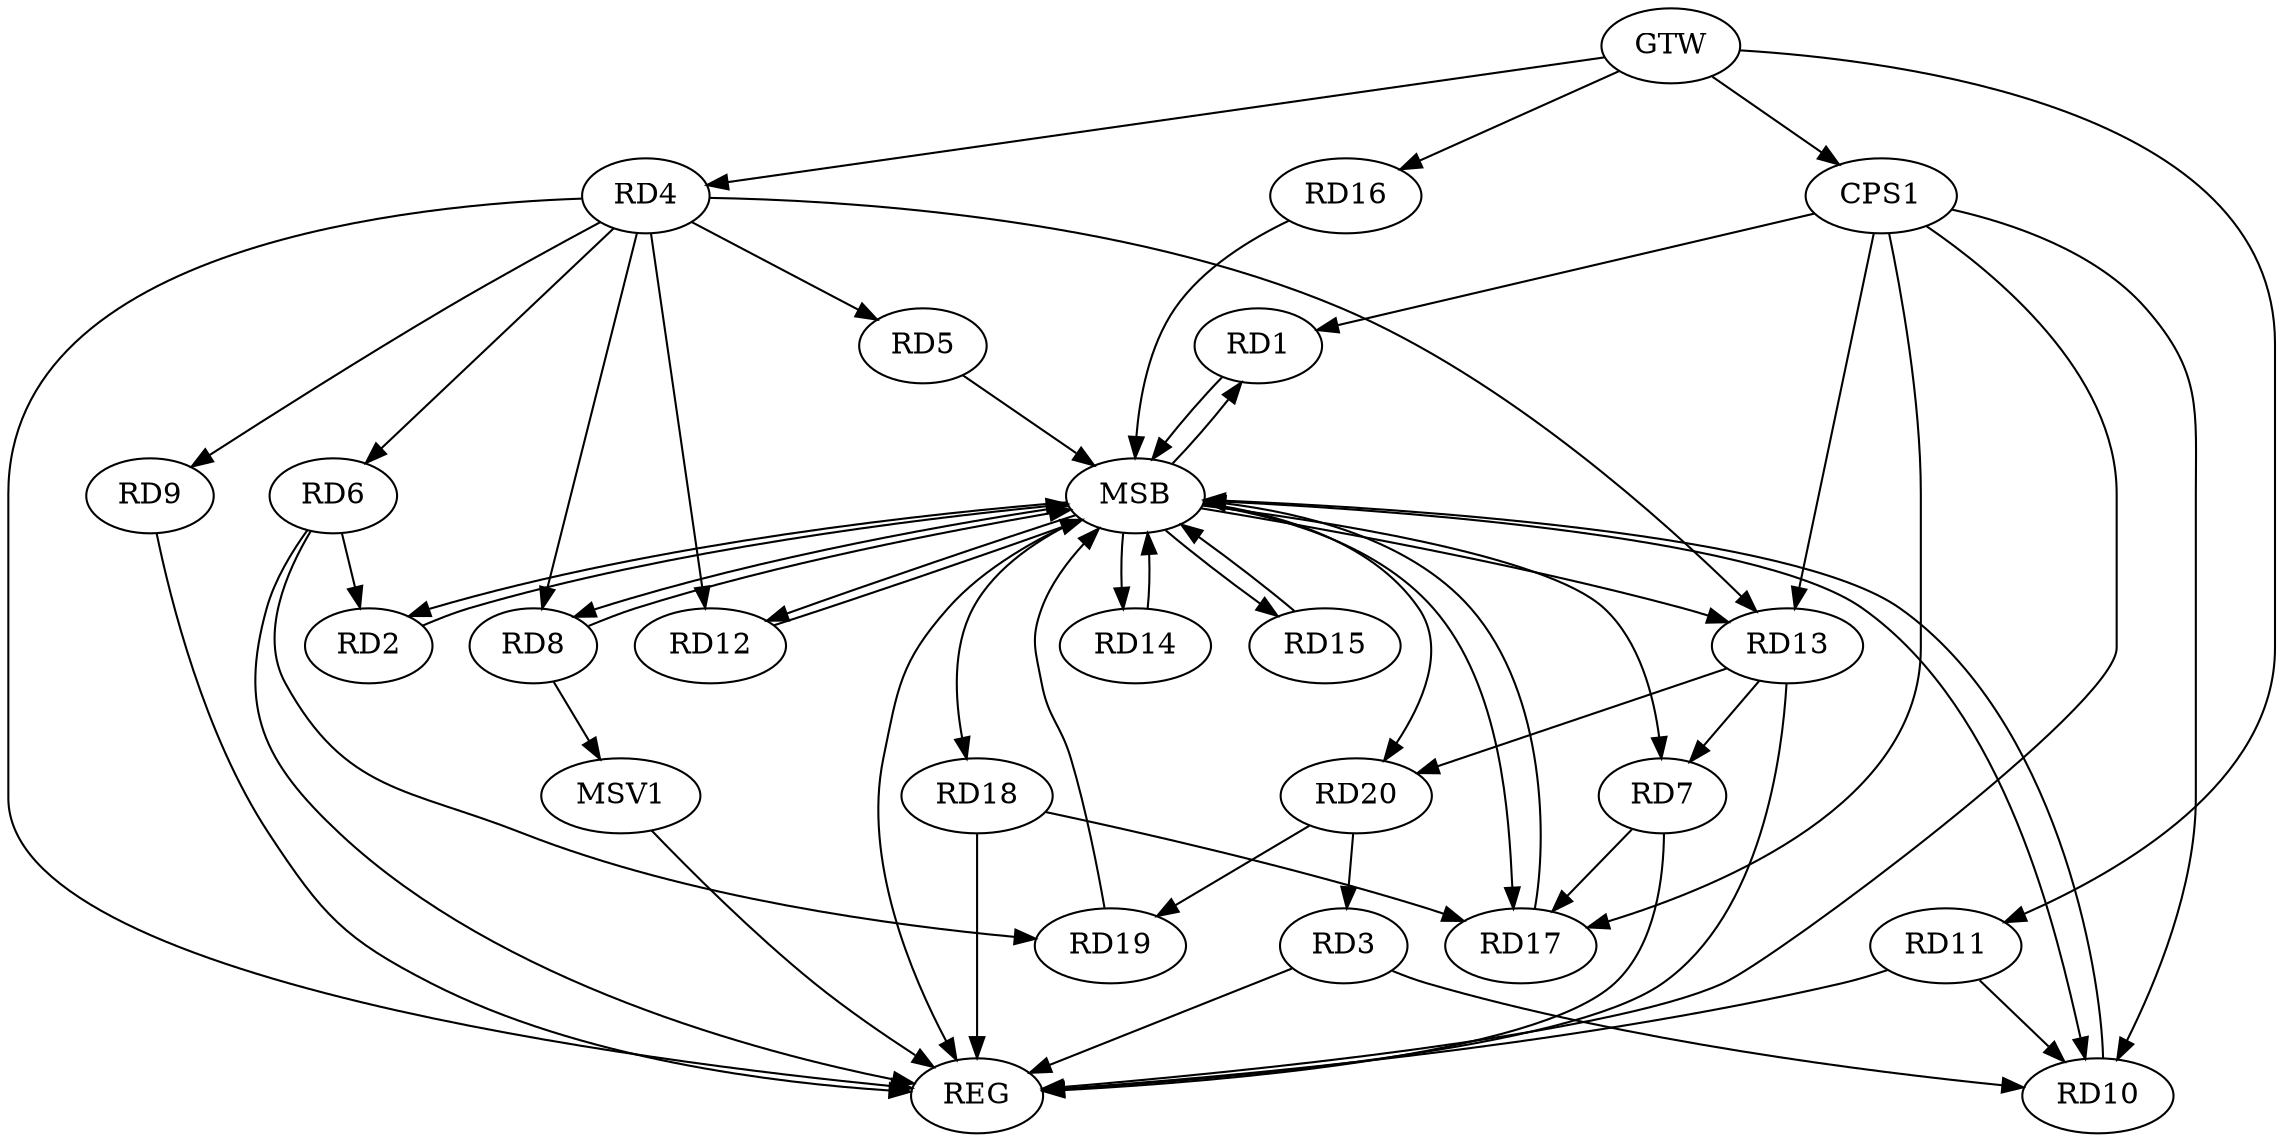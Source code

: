 strict digraph G {
  RD1 [ label="RD1" ];
  RD2 [ label="RD2" ];
  RD3 [ label="RD3" ];
  RD4 [ label="RD4" ];
  RD5 [ label="RD5" ];
  RD6 [ label="RD6" ];
  RD7 [ label="RD7" ];
  RD8 [ label="RD8" ];
  RD9 [ label="RD9" ];
  RD10 [ label="RD10" ];
  RD11 [ label="RD11" ];
  RD12 [ label="RD12" ];
  RD13 [ label="RD13" ];
  RD14 [ label="RD14" ];
  RD15 [ label="RD15" ];
  RD16 [ label="RD16" ];
  RD17 [ label="RD17" ];
  RD18 [ label="RD18" ];
  RD19 [ label="RD19" ];
  RD20 [ label="RD20" ];
  CPS1 [ label="CPS1" ];
  GTW [ label="GTW" ];
  REG [ label="REG" ];
  MSB [ label="MSB" ];
  MSV1 [ label="MSV1" ];
  RD6 -> RD2;
  RD3 -> RD10;
  RD20 -> RD3;
  RD4 -> RD6;
  RD4 -> RD8;
  RD4 -> RD9;
  RD4 -> RD13;
  RD6 -> RD19;
  RD13 -> RD7;
  RD7 -> RD17;
  RD11 -> RD10;
  RD13 -> RD20;
  RD18 -> RD17;
  RD20 -> RD19;
  CPS1 -> RD17;
  CPS1 -> RD1;
  CPS1 -> RD10;
  CPS1 -> RD13;
  GTW -> RD4;
  GTW -> RD11;
  GTW -> RD16;
  GTW -> CPS1;
  RD3 -> REG;
  RD4 -> REG;
  RD6 -> REG;
  RD7 -> REG;
  RD9 -> REG;
  RD11 -> REG;
  RD13 -> REG;
  RD18 -> REG;
  CPS1 -> REG;
  RD1 -> MSB;
  MSB -> RD8;
  MSB -> RD10;
  MSB -> REG;
  RD2 -> MSB;
  MSB -> RD7;
  MSB -> RD18;
  RD5 -> MSB;
  MSB -> RD2;
  MSB -> RD12;
  MSB -> RD13;
  RD8 -> MSB;
  MSB -> RD1;
  RD10 -> MSB;
  RD12 -> MSB;
  MSB -> RD17;
  RD14 -> MSB;
  MSB -> RD15;
  RD15 -> MSB;
  RD16 -> MSB;
  MSB -> RD14;
  RD17 -> MSB;
  RD19 -> MSB;
  MSB -> RD20;
  RD4 -> RD12;
  RD4 -> RD5;
  RD8 -> MSV1;
  MSV1 -> REG;
}
